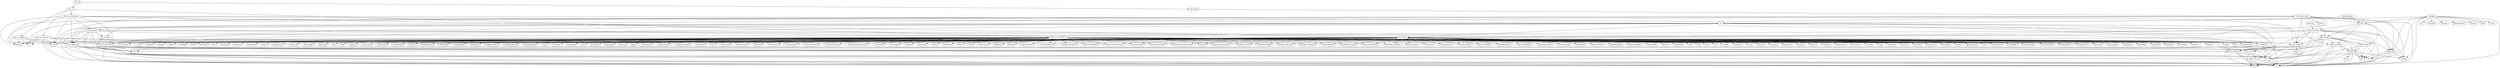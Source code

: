 digraph G {
  "BsDeclaredom" -> "Css"
  "BsDeclaredom" -> "Html"
  "Css" -> "Css_Charset"
  "Css" -> "Css_Function"
  "Css" -> "Css_Media"
  "Css" -> "Css_Module"
  "Css" -> "Css_Properties"
  "Css" -> "Css_Property"
  "Css" -> "Css_Selector"
  "Css" -> "Css_Style"
  "Css" -> "Css_Stylesheet"
  "Css" -> "Css_Unit"
  "Css" -> "Css_Value"
  "Declaredom" -> "Array"
  "Declaredom" -> "Belt"
  "Declaredom" -> "Dom"
  "Declaredom" -> "Js"
  "Declaredom" -> "Obj"
  "Declaredom" -> "Webapi"
  "Html" -> "Html_Attributes"
  "Html" -> "Html_Events"
  "Html" -> "Html_Node"
  "Html" -> "Html_Nodes"
  "Html" -> "Html_Overrides"
  "Html_Jsx" -> "Html_Nodes"
  "Html_Jsx" -> "Html_Overrides"
  "Util" -> "Belt"
  "Util" -> "Js"
  "Css_Charset" -> "Util"
  "Css_Media" -> "Belt"
  "Css_Media" -> "Css_Unit"
  "Css_Media" -> "Js"
  "Css_Media" -> "List"
  "Css_Module" -> "Belt"
  "Css_Module" -> "Css_Property"
  "Css_Module" -> "Digest"
  "Css_Module" -> "Js"
  "Css_Module" -> "Util"
  "Css_Properties" -> "Belt"
  "Css_Properties" -> "Css_Property"
  "Css_Properties" -> "Css_Value"
  "Css_Properties" -> "Js"
  "Css_Properties" -> "Util"
  "Css_Property" -> "Belt"
  "Css_Property" -> "Js"
  "Css_Property" -> "Util"
  "Css_Selector" -> "Belt"
  "Css_Selector" -> "Js"
  "Css_Selector" -> "List"
  "Css_Selector" -> "Obj"
  "Css_Selector" -> "Util"
  "Css_Style" -> "AlignContent"
  "Css_Style" -> "AlignItems"
  "Css_Style" -> "AlignSelf"
  "Css_Style" -> "AnimationDelay"
  "Css_Style" -> "AnimationDirection"
  "Css_Style" -> "AnimationDuration"
  "Css_Style" -> "AnimationFillMode"
  "Css_Style" -> "AnimationIterationCount"
  "Css_Style" -> "AnimationName"
  "Css_Style" -> "AnimationPlayState"
  "Css_Style" -> "AnimationTimingFunction"
  "Css_Style" -> "Azimuth"
  "Css_Style" -> "BackgroundAttachment"
  "Css_Style" -> "BackgroundColor"
  "Css_Style" -> "BackgroundImage"
  "Css_Style" -> "BackgroundPosition"
  "Css_Style" -> "BackgroundRepeat"
  "Css_Style" -> "BackgroundSize"
  "Css_Style" -> "Belt"
  "Css_Style" -> "BorderBottomColor"
  "Css_Style" -> "BorderBottomStyle"
  "Css_Style" -> "BorderBottomWidth"
  "Css_Style" -> "BorderCollapse"
  "Css_Style" -> "BorderColor"
  "Css_Style" -> "BorderLeftColor"
  "Css_Style" -> "BorderLeftStyle"
  "Css_Style" -> "BorderLeftWidth"
  "Css_Style" -> "BorderRightColor"
  "Css_Style" -> "BorderRightStyle"
  "Css_Style" -> "BorderRightWidth"
  "Css_Style" -> "BorderSpacing"
  "Css_Style" -> "BorderStyle"
  "Css_Style" -> "BorderTopColor"
  "Css_Style" -> "BorderTopStyle"
  "Css_Style" -> "BorderTopWidth"
  "Css_Style" -> "BorderWidth"
  "Css_Style" -> "Bottom"
  "Css_Style" -> "CaptionSide"
  "Css_Style" -> "Clear"
  "Css_Style" -> "Clip"
  "Css_Style" -> "Color"
  "Css_Style" -> "Css_Properties"
  "Css_Style" -> "Css_Property"
  "Css_Style" -> "Css_Selector"
  "Css_Style" -> "Cue"
  "Css_Style" -> "CueAfter"
  "Css_Style" -> "CueBefore"
  "Css_Style" -> "Cursor"
  "Css_Style" -> "Direction"
  "Css_Style" -> "Elevation"
  "Css_Style" -> "EmptyCells"
  "Css_Style" -> "FlexBasis"
  "Css_Style" -> "FlexDirection"
  "Css_Style" -> "FlexFlow"
  "Css_Style" -> "FlexGrow"
  "Css_Style" -> "FlexShrink"
  "Css_Style" -> "FlexWrap"
  "Css_Style" -> "Float"
  "Css_Style" -> "FontFamily"
  "Css_Style" -> "FontSize"
  "Css_Style" -> "FontStyle"
  "Css_Style" -> "FontVariant"
  "Css_Style" -> "FontWeight"
  "Css_Style" -> "Height"
  "Css_Style" -> "Js"
  "Css_Style" -> "JustifyContent"
  "Css_Style" -> "Left"
  "Css_Style" -> "LetterSpacing"
  "Css_Style" -> "LineHeight"
  "Css_Style" -> "ListStyleImage"
  "Css_Style" -> "ListStylePosition"
  "Css_Style" -> "ListStyleType"
  "Css_Style" -> "MarginBottom"
  "Css_Style" -> "MarginLeft"
  "Css_Style" -> "MarginRight"
  "Css_Style" -> "MarginTop"
  "Css_Style" -> "MaxHeight"
  "Css_Style" -> "MaxWidth"
  "Css_Style" -> "MinHeight"
  "Css_Style" -> "MinWidth"
  "Css_Style" -> "Opacity"
  "Css_Style" -> "Order"
  "Css_Style" -> "Orphans"
  "Css_Style" -> "OutlineColor"
  "Css_Style" -> "OutlineStyle"
  "Css_Style" -> "OutlineWidth"
  "Css_Style" -> "Overflow"
  "Css_Style" -> "PaddingBottom"
  "Css_Style" -> "PaddingLeft"
  "Css_Style" -> "PaddingRight"
  "Css_Style" -> "PaddingTop"
  "Css_Style" -> "PageBreakAfter"
  "Css_Style" -> "PageBreakBefore"
  "Css_Style" -> "PageBreakInside"
  "Css_Style" -> "Pause"
  "Css_Style" -> "PauseAfter"
  "Css_Style" -> "PauseBefore"
  "Css_Style" -> "Pitch"
  "Css_Style" -> "PitchRange"
  "Css_Style" -> "PlayDuring"
  "Css_Style" -> "Richness"
  "Css_Style" -> "Right"
  "Css_Style" -> "Speak"
  "Css_Style" -> "SpeakHeader"
  "Css_Style" -> "SpeakNumeral"
  "Css_Style" -> "SpeakPunctuation"
  "Css_Style" -> "SpeechRate"
  "Css_Style" -> "Stress"
  "Css_Style" -> "TableLayout"
  "Css_Style" -> "TextAlign"
  "Css_Style" -> "TextDecoration"
  "Css_Style" -> "TextIndent"
  "Css_Style" -> "TextTransform"
  "Css_Style" -> "Top"
  "Css_Style" -> "TransitionDelay"
  "Css_Style" -> "TransitionDuration"
  "Css_Style" -> "TransitionProperty"
  "Css_Style" -> "TransitionTimingFunction"
  "Css_Style" -> "UnicodeBidi"
  "Css_Style" -> "Util"
  "Css_Style" -> "VerticalAlign"
  "Css_Style" -> "Visibility"
  "Css_Style" -> "VoiceFamily"
  "Css_Style" -> "Volume"
  "Css_Style" -> "WhiteSpace"
  "Css_Style" -> "Widows"
  "Css_Style" -> "Width"
  "Css_Style" -> "WordSpacing"
  "Css_Style" -> "ZIndex"
  "Css_Stylesheet" -> "Belt"
  "Css_Stylesheet" -> "Css_Charset"
  "Css_Stylesheet" -> "Css_Media"
  "Css_Stylesheet" -> "Css_Module"
  "Css_Stylesheet" -> "Css_Property"
  "Css_Stylesheet" -> "Css_Selector"
  "Css_Stylesheet" -> "Css_Style"
  "Css_Stylesheet" -> "Css_Value"
  "Css_Stylesheet" -> "Js"
  "Css_Stylesheet" -> "List"
  "Css_Stylesheet" -> "Util"
  "Css_Unit" -> "Js"
  "Css_Value" -> "Belt"
  "Css_Value" -> "Css_Unit"
  "Css_Value" -> "Js"
  "Css_Value" -> "Util"
  "Html_Attributes" -> "Belt"
  "Html_Attributes" -> "Css_Property"
  "Html_Attributes" -> "Declaredom"
  "Html_Attributes" -> "Js"
  "Html_Attributes" -> "Util"
  "Html_Events" -> "Declaredom"
  "Html_Events" -> "Dom"
  "Html_Events" -> "Js"
  "Html_Events" -> "Util"
  "Html_Node" -> "Belt"
  "Html_Node" -> "Dom"
  "Html_Node" -> "Js"
  "Html_Node" -> "Obj"
  "Html_Node" -> "Webapi"
  "Html_Nodes" -> "Belt"
  "Html_Nodes" -> "Css_Media"
  "Html_Nodes" -> "Css_Module"
  "Html_Nodes" -> "Css_Property"
  "Html_Nodes" -> "Css_Value"
  "Html_Nodes" -> "Declaredom"
  "Html_Nodes" -> "Dom"
  "Html_Nodes" -> "Html_Attributes"
  "Html_Nodes" -> "Html_Events"
  "Html_Nodes" -> "Html_Node"
  "Html_Nodes" -> "Js"
  "Html_Nodes" -> "List"
  "Html_Nodes" -> "Util"
  "Html_Overrides" -> "Belt"
  "Html_Overrides" -> "Css_Module"
  "Html_Overrides" -> "Css_Properties"
  "Html_Overrides" -> "Css_Property"
  "Html_Overrides" -> "Css_Style"
  "Html_Overrides" -> "Dom"
  "Html_Overrides" -> "Html_Node"
  "Html_Overrides" -> "Html_Nodes"
  "Html_Overrides" -> "Js"
  "Html_Overrides" -> "Webapi"
  "Example" -> "Css"
  "Example" -> "Div"
  "Example" -> "Document"
  "Example" -> "Element"
  "Example" -> "Html"
  "Example" -> "HtmlDocument"
  "Example" -> "Html_Node"
  "Example" -> "Js"
  "Example" -> "Obj"
  "Example" -> "Section"
  "Example" -> "Span"
  "Example" -> "TryJsx"
  "Example" -> "Webapi"
  "Test_All" -> "Test_Css"
  "Test_All" -> "Test_Html"
  "Test_Css" -> "Test_Css_Media"
  "Test_Css" -> "Test_Css_Property"
  "Test_Css" -> "Test_Css_Selector"
  "Test_Css" -> "Test_Css_Stylesheet"
  "Test_Html" -> "Test_Html_Node"
  "Test_Css_Media" -> "BsTape"
  "Test_Css_Media" -> "Css_Media"
  "Test_Css_Media" -> "T"
  "Test_Css_Media" -> "Test"
  "Test_Css_Property" -> "AlignContent"
  "Test_Css_Property" -> "AlignItems"
  "Test_Css_Property" -> "AlignSelf"
  "Test_Css_Property" -> "Animation"
  "Test_Css_Property" -> "AnimationDelay"
  "Test_Css_Property" -> "AnimationDirection"
  "Test_Css_Property" -> "AnimationDuration"
  "Test_Css_Property" -> "AnimationFillMode"
  "Test_Css_Property" -> "AnimationIterationCount"
  "Test_Css_Property" -> "AnimationName"
  "Test_Css_Property" -> "AnimationPlayState"
  "Test_Css_Property" -> "AnimationTimingFunction"
  "Test_Css_Property" -> "Azimuth"
  "Test_Css_Property" -> "Background"
  "Test_Css_Property" -> "BackgroundAttachment"
  "Test_Css_Property" -> "BackgroundColor"
  "Test_Css_Property" -> "BackgroundImage"
  "Test_Css_Property" -> "BackgroundPosition"
  "Test_Css_Property" -> "BackgroundRepeat"
  "Test_Css_Property" -> "BackgroundSize"
  "Test_Css_Property" -> "Border"
  "Test_Css_Property" -> "BorderBottom"
  "Test_Css_Property" -> "BorderBottomColor"
  "Test_Css_Property" -> "BorderBottomStyle"
  "Test_Css_Property" -> "BorderBottomWidth"
  "Test_Css_Property" -> "BorderCollapse"
  "Test_Css_Property" -> "BorderColor"
  "Test_Css_Property" -> "BorderLeft"
  "Test_Css_Property" -> "BorderLeftColor"
  "Test_Css_Property" -> "BorderLeftStyle"
  "Test_Css_Property" -> "BorderLeftWidth"
  "Test_Css_Property" -> "BorderRight"
  "Test_Css_Property" -> "BorderRightColor"
  "Test_Css_Property" -> "BorderRightStyle"
  "Test_Css_Property" -> "BorderRightWidth"
  "Test_Css_Property" -> "BorderSpacing"
  "Test_Css_Property" -> "BorderStyle"
  "Test_Css_Property" -> "BorderTop"
  "Test_Css_Property" -> "BorderTopColor"
  "Test_Css_Property" -> "BorderTopStyle"
  "Test_Css_Property" -> "BorderTopWidth"
  "Test_Css_Property" -> "BorderWidth"
  "Test_Css_Property" -> "Bottom"
  "Test_Css_Property" -> "BsTape"
  "Test_Css_Property" -> "CaptionSide"
  "Test_Css_Property" -> "Clear"
  "Test_Css_Property" -> "Clip"
  "Test_Css_Property" -> "Color"
  "Test_Css_Property" -> "Css_Function"
  "Test_Css_Property" -> "Css_Properties"
  "Test_Css_Property" -> "Css_Property"
  "Test_Css_Property" -> "Cue"
  "Test_Css_Property" -> "CueAfter"
  "Test_Css_Property" -> "CueBefore"
  "Test_Css_Property" -> "Cursor"
  "Test_Css_Property" -> "Direction"
  "Test_Css_Property" -> "Elevation"
  "Test_Css_Property" -> "EmptyCells"
  "Test_Css_Property" -> "Flex"
  "Test_Css_Property" -> "FlexBasis"
  "Test_Css_Property" -> "FlexDirection"
  "Test_Css_Property" -> "FlexFlow"
  "Test_Css_Property" -> "FlexGrow"
  "Test_Css_Property" -> "FlexShrink"
  "Test_Css_Property" -> "FlexWrap"
  "Test_Css_Property" -> "Float"
  "Test_Css_Property" -> "Font"
  "Test_Css_Property" -> "FontFamily"
  "Test_Css_Property" -> "FontSize"
  "Test_Css_Property" -> "FontStyle"
  "Test_Css_Property" -> "FontVariant"
  "Test_Css_Property" -> "FontWeight"
  "Test_Css_Property" -> "Height"
  "Test_Css_Property" -> "JustifyContent"
  "Test_Css_Property" -> "Left"
  "Test_Css_Property" -> "LetterSpacing"
  "Test_Css_Property" -> "LineHeight"
  "Test_Css_Property" -> "ListStyle"
  "Test_Css_Property" -> "ListStyleImage"
  "Test_Css_Property" -> "ListStylePosition"
  "Test_Css_Property" -> "ListStyleType"
  "Test_Css_Property" -> "Margin"
  "Test_Css_Property" -> "MarginBottom"
  "Test_Css_Property" -> "MarginLeft"
  "Test_Css_Property" -> "MarginRight"
  "Test_Css_Property" -> "MarginTop"
  "Test_Css_Property" -> "MaxHeight"
  "Test_Css_Property" -> "MaxWidth"
  "Test_Css_Property" -> "MinHeight"
  "Test_Css_Property" -> "MinWidth"
  "Test_Css_Property" -> "Opacity"
  "Test_Css_Property" -> "Order"
  "Test_Css_Property" -> "Orphans"
  "Test_Css_Property" -> "Outline"
  "Test_Css_Property" -> "OutlineColor"
  "Test_Css_Property" -> "OutlineStyle"
  "Test_Css_Property" -> "OutlineWidth"
  "Test_Css_Property" -> "Overflow"
  "Test_Css_Property" -> "Padding"
  "Test_Css_Property" -> "PaddingBottom"
  "Test_Css_Property" -> "PaddingLeft"
  "Test_Css_Property" -> "PaddingRight"
  "Test_Css_Property" -> "PaddingTop"
  "Test_Css_Property" -> "PageBreakAfter"
  "Test_Css_Property" -> "PageBreakBefore"
  "Test_Css_Property" -> "PageBreakInside"
  "Test_Css_Property" -> "Pause"
  "Test_Css_Property" -> "PauseAfter"
  "Test_Css_Property" -> "PauseBefore"
  "Test_Css_Property" -> "Pitch"
  "Test_Css_Property" -> "PitchRange"
  "Test_Css_Property" -> "PlayDuring"
  "Test_Css_Property" -> "Richness"
  "Test_Css_Property" -> "Ruby"
  "Test_Css_Property" -> "Size"
  "Test_Css_Property" -> "Speak"
  "Test_Css_Property" -> "SpeakHeader"
  "Test_Css_Property" -> "SpeakNumeral"
  "Test_Css_Property" -> "SpeakPunctuation"
  "Test_Css_Property" -> "SpeechRate"
  "Test_Css_Property" -> "Stress"
  "Test_Css_Property" -> "T"
  "Test_Css_Property" -> "TableLayout"
  "Test_Css_Property" -> "Test"
  "Test_Css_Property" -> "TextAlign"
  "Test_Css_Property" -> "TextDecoration"
  "Test_Css_Property" -> "TextIndent"
  "Test_Css_Property" -> "TextTransform"
  "Test_Css_Property" -> "Transition"
  "Test_Css_Property" -> "TransitionDelay"
  "Test_Css_Property" -> "TransitionDuration"
  "Test_Css_Property" -> "TransitionProperty"
  "Test_Css_Property" -> "TransitionTimingFunction"
  "Test_Css_Property" -> "UnicodeBidi"
  "Test_Css_Property" -> "VerticalAlign"
  "Test_Css_Property" -> "Visibility"
  "Test_Css_Property" -> "VoiceFamily"
  "Test_Css_Property" -> "Volume"
  "Test_Css_Property" -> "WhiteSpace"
  "Test_Css_Property" -> "Widows"
  "Test_Css_Property" -> "Width"
  "Test_Css_Selector" -> "BsTape"
  "Test_Css_Selector" -> "Css_Properties"
  "Test_Css_Selector" -> "Css_Property"
  "Test_Css_Selector" -> "Css_Selector"
  "Test_Css_Selector" -> "Js"
  "Test_Css_Selector" -> "T"
  "Test_Css_Selector" -> "Test"
  "Test_Css_Selector" -> "TextAlign"
  "Test_Css_Stylesheet" -> "BsTape"
  "Test_Css_Stylesheet" -> "Css"
  "Test_Css_Stylesheet" -> "Css_Media"
  "Test_Css_Stylesheet" -> "Css_Module"
  "Test_Css_Stylesheet" -> "Css_Properties"
  "Test_Css_Stylesheet" -> "Css_Style"
  "Test_Css_Stylesheet" -> "Css_Stylesheet"
  "Test_Css_Stylesheet" -> "T"
  "Test_Css_Stylesheet" -> "Test"
  "Test_Html_Node" -> "BsTape"
  "Test_Html_Node" -> "Css_Media"
  "Test_Html_Node" -> "Css_Module"
  "Test_Html_Node" -> "Css_Style"
  "Test_Html_Node" -> "Html"
  "Test_Html_Node" -> "Html_Attributes"
  "Test_Html_Node" -> "Html_Node"
  "Test_Html_Node" -> "Js"
  "Test_Html_Node" -> "Jsdom"
  "Test_Html_Node" -> "T"
  "Test_Html_Node" -> "Test"
  "Test_Html_Node" -> "Webapi"
}
